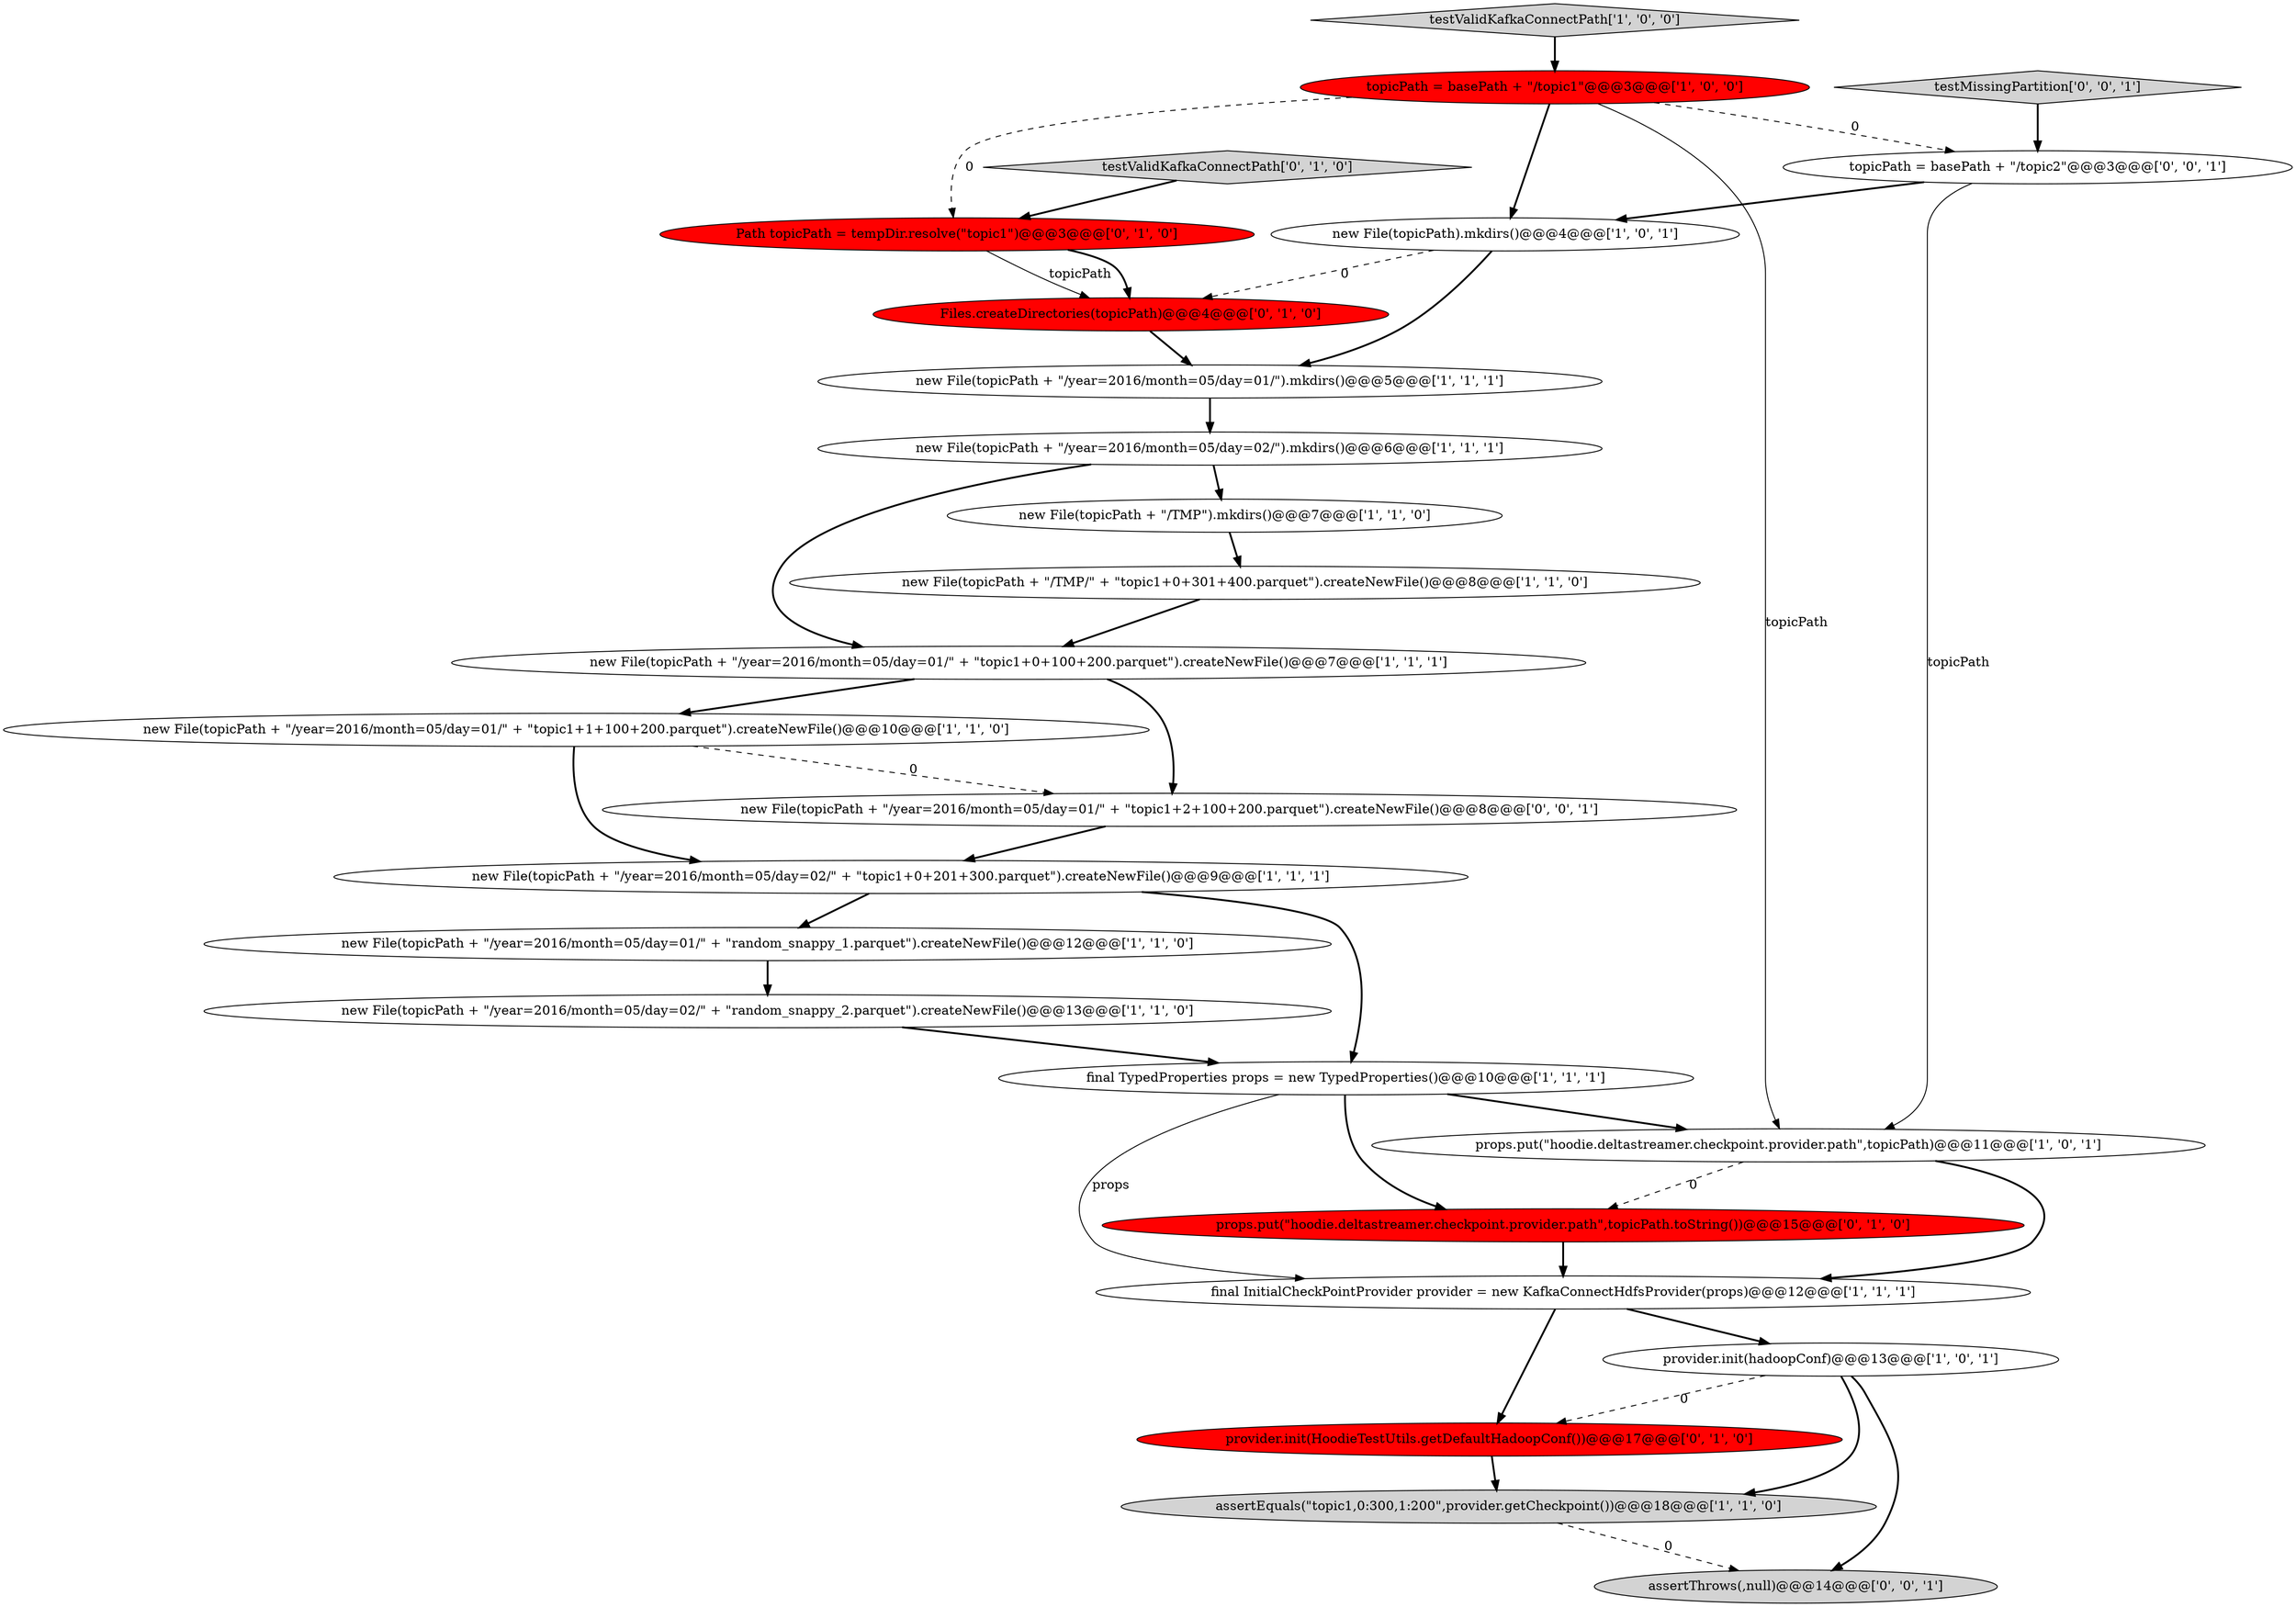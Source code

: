 digraph {
12 [style = filled, label = "final InitialCheckPointProvider provider = new KafkaConnectHdfsProvider(props)@@@12@@@['1', '1', '1']", fillcolor = white, shape = ellipse image = "AAA0AAABBB1BBB"];
14 [style = filled, label = "new File(topicPath + \"/year=2016/month=05/day=01/\" + \"topic1+0+100+200.parquet\").createNewFile()@@@7@@@['1', '1', '1']", fillcolor = white, shape = ellipse image = "AAA0AAABBB1BBB"];
16 [style = filled, label = "new File(topicPath + \"/year=2016/month=05/day=02/\" + \"random_snappy_2.parquet\").createNewFile()@@@13@@@['1', '1', '0']", fillcolor = white, shape = ellipse image = "AAA0AAABBB1BBB"];
20 [style = filled, label = "props.put(\"hoodie.deltastreamer.checkpoint.provider.path\",topicPath.toString())@@@15@@@['0', '1', '0']", fillcolor = red, shape = ellipse image = "AAA1AAABBB2BBB"];
23 [style = filled, label = "assertThrows(,null)@@@14@@@['0', '0', '1']", fillcolor = lightgray, shape = ellipse image = "AAA0AAABBB3BBB"];
2 [style = filled, label = "new File(topicPath + \"/year=2016/month=05/day=01/\").mkdirs()@@@5@@@['1', '1', '1']", fillcolor = white, shape = ellipse image = "AAA0AAABBB1BBB"];
13 [style = filled, label = "provider.init(hadoopConf)@@@13@@@['1', '0', '1']", fillcolor = white, shape = ellipse image = "AAA0AAABBB1BBB"];
18 [style = filled, label = "testValidKafkaConnectPath['0', '1', '0']", fillcolor = lightgray, shape = diamond image = "AAA0AAABBB2BBB"];
1 [style = filled, label = "topicPath = basePath + \"/topic1\"@@@3@@@['1', '0', '0']", fillcolor = red, shape = ellipse image = "AAA1AAABBB1BBB"];
8 [style = filled, label = "assertEquals(\"topic1,0:300,1:200\",provider.getCheckpoint())@@@18@@@['1', '1', '0']", fillcolor = lightgray, shape = ellipse image = "AAA0AAABBB1BBB"];
21 [style = filled, label = "provider.init(HoodieTestUtils.getDefaultHadoopConf())@@@17@@@['0', '1', '0']", fillcolor = red, shape = ellipse image = "AAA1AAABBB2BBB"];
3 [style = filled, label = "new File(topicPath).mkdirs()@@@4@@@['1', '0', '1']", fillcolor = white, shape = ellipse image = "AAA0AAABBB1BBB"];
24 [style = filled, label = "testMissingPartition['0', '0', '1']", fillcolor = lightgray, shape = diamond image = "AAA0AAABBB3BBB"];
6 [style = filled, label = "new File(topicPath + \"/year=2016/month=05/day=01/\" + \"random_snappy_1.parquet\").createNewFile()@@@12@@@['1', '1', '0']", fillcolor = white, shape = ellipse image = "AAA0AAABBB1BBB"];
22 [style = filled, label = "topicPath = basePath + \"/topic2\"@@@3@@@['0', '0', '1']", fillcolor = white, shape = ellipse image = "AAA0AAABBB3BBB"];
10 [style = filled, label = "new File(topicPath + \"/year=2016/month=05/day=02/\").mkdirs()@@@6@@@['1', '1', '1']", fillcolor = white, shape = ellipse image = "AAA0AAABBB1BBB"];
19 [style = filled, label = "Files.createDirectories(topicPath)@@@4@@@['0', '1', '0']", fillcolor = red, shape = ellipse image = "AAA1AAABBB2BBB"];
0 [style = filled, label = "final TypedProperties props = new TypedProperties()@@@10@@@['1', '1', '1']", fillcolor = white, shape = ellipse image = "AAA0AAABBB1BBB"];
17 [style = filled, label = "Path topicPath = tempDir.resolve(\"topic1\")@@@3@@@['0', '1', '0']", fillcolor = red, shape = ellipse image = "AAA1AAABBB2BBB"];
11 [style = filled, label = "new File(topicPath + \"/year=2016/month=05/day=01/\" + \"topic1+1+100+200.parquet\").createNewFile()@@@10@@@['1', '1', '0']", fillcolor = white, shape = ellipse image = "AAA0AAABBB1BBB"];
15 [style = filled, label = "new File(topicPath + \"/TMP\").mkdirs()@@@7@@@['1', '1', '0']", fillcolor = white, shape = ellipse image = "AAA0AAABBB1BBB"];
7 [style = filled, label = "testValidKafkaConnectPath['1', '0', '0']", fillcolor = lightgray, shape = diamond image = "AAA0AAABBB1BBB"];
25 [style = filled, label = "new File(topicPath + \"/year=2016/month=05/day=01/\" + \"topic1+2+100+200.parquet\").createNewFile()@@@8@@@['0', '0', '1']", fillcolor = white, shape = ellipse image = "AAA0AAABBB3BBB"];
4 [style = filled, label = "props.put(\"hoodie.deltastreamer.checkpoint.provider.path\",topicPath)@@@11@@@['1', '0', '1']", fillcolor = white, shape = ellipse image = "AAA0AAABBB1BBB"];
5 [style = filled, label = "new File(topicPath + \"/year=2016/month=05/day=02/\" + \"topic1+0+201+300.parquet\").createNewFile()@@@9@@@['1', '1', '1']", fillcolor = white, shape = ellipse image = "AAA0AAABBB1BBB"];
9 [style = filled, label = "new File(topicPath + \"/TMP/\" + \"topic1+0+301+400.parquet\").createNewFile()@@@8@@@['1', '1', '0']", fillcolor = white, shape = ellipse image = "AAA0AAABBB1BBB"];
16->0 [style = bold, label=""];
14->25 [style = bold, label=""];
7->1 [style = bold, label=""];
10->15 [style = bold, label=""];
10->14 [style = bold, label=""];
12->21 [style = bold, label=""];
1->4 [style = solid, label="topicPath"];
1->3 [style = bold, label=""];
21->8 [style = bold, label=""];
18->17 [style = bold, label=""];
19->2 [style = bold, label=""];
2->10 [style = bold, label=""];
24->22 [style = bold, label=""];
17->19 [style = bold, label=""];
17->19 [style = solid, label="topicPath"];
1->22 [style = dashed, label="0"];
22->4 [style = solid, label="topicPath"];
3->19 [style = dashed, label="0"];
22->3 [style = bold, label=""];
12->13 [style = bold, label=""];
11->5 [style = bold, label=""];
1->17 [style = dashed, label="0"];
0->12 [style = solid, label="props"];
13->21 [style = dashed, label="0"];
5->6 [style = bold, label=""];
3->2 [style = bold, label=""];
5->0 [style = bold, label=""];
0->4 [style = bold, label=""];
15->9 [style = bold, label=""];
6->16 [style = bold, label=""];
4->20 [style = dashed, label="0"];
20->12 [style = bold, label=""];
11->25 [style = dashed, label="0"];
9->14 [style = bold, label=""];
13->23 [style = bold, label=""];
4->12 [style = bold, label=""];
25->5 [style = bold, label=""];
0->20 [style = bold, label=""];
13->8 [style = bold, label=""];
14->11 [style = bold, label=""];
8->23 [style = dashed, label="0"];
}
